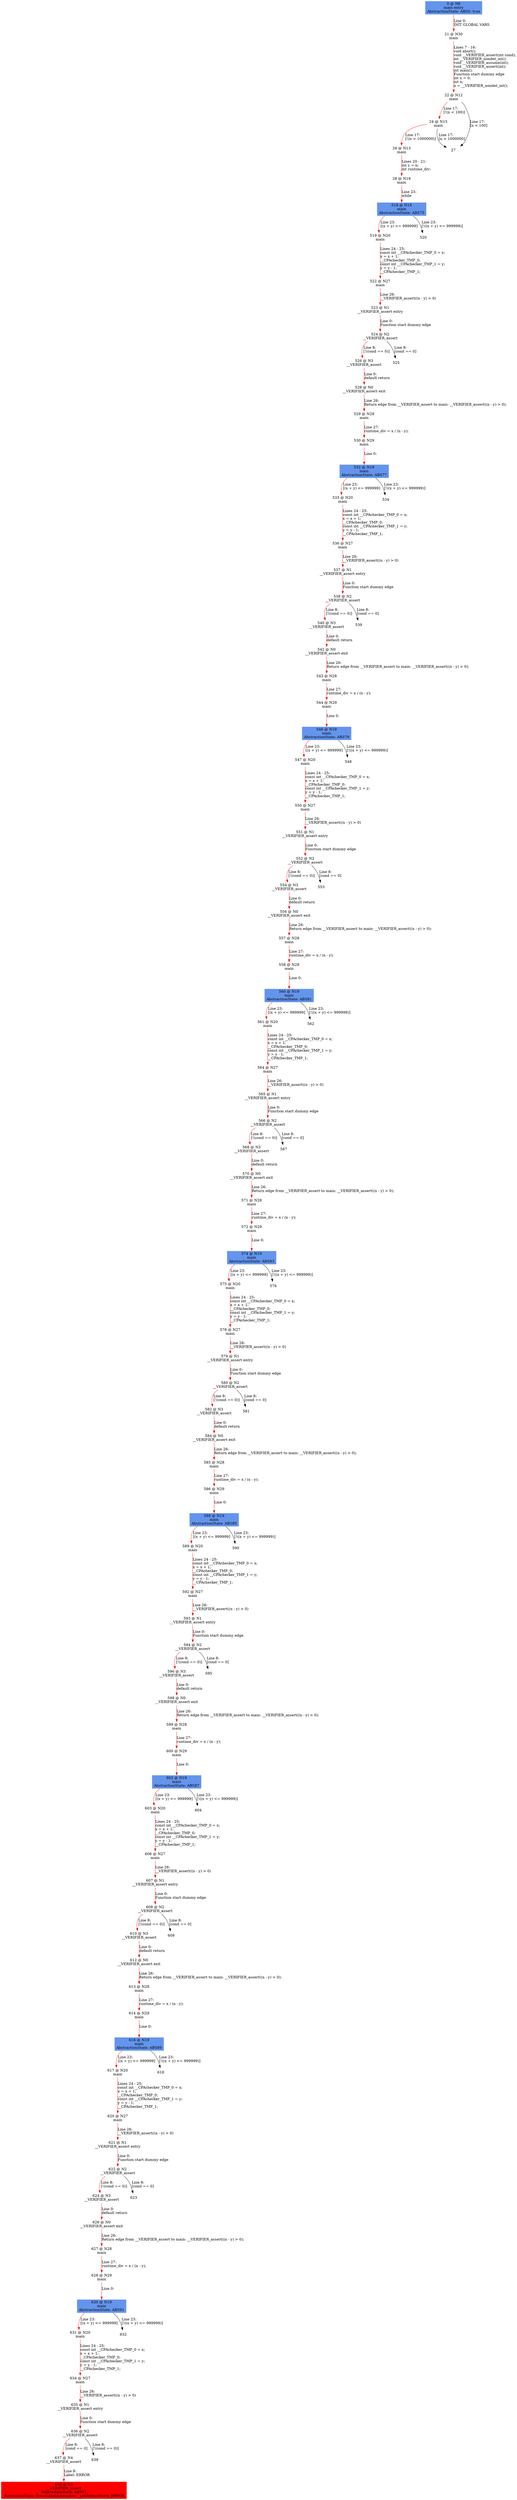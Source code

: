 digraph ARG {
node [style="filled" shape="box" color="white"]
0 [fillcolor="cornflowerblue" label="0 @ N8\nmain entry\nAbstractionState: ABS0: true\n" id="0"]
21 [label="21 @ N30\nmain\n" id="21"]
22 [label="22 @ N12\nmain\n" id="22"]
24 [label="24 @ N15\nmain\n" id="24"]
26 [label="26 @ N13\nmain\n" id="26"]
28 [label="28 @ N18\nmain\n" id="28"]
518 [fillcolor="cornflowerblue" label="518 @ N19\nmain\nAbstractionState: ABS75\n" id="518"]
519 [label="519 @ N20\nmain\n" id="519"]
522 [label="522 @ N27\nmain\n" id="522"]
523 [label="523 @ N1\n__VERIFIER_assert entry\n" id="523"]
524 [label="524 @ N2\n__VERIFIER_assert\n" id="524"]
526 [label="526 @ N3\n__VERIFIER_assert\n" id="526"]
528 [label="528 @ N0\n__VERIFIER_assert exit\n" id="528"]
529 [label="529 @ N28\nmain\n" id="529"]
530 [label="530 @ N29\nmain\n" id="530"]
532 [fillcolor="cornflowerblue" label="532 @ N19\nmain\nAbstractionState: ABS77\n" id="532"]
533 [label="533 @ N20\nmain\n" id="533"]
536 [label="536 @ N27\nmain\n" id="536"]
537 [label="537 @ N1\n__VERIFIER_assert entry\n" id="537"]
538 [label="538 @ N2\n__VERIFIER_assert\n" id="538"]
540 [label="540 @ N3\n__VERIFIER_assert\n" id="540"]
542 [label="542 @ N0\n__VERIFIER_assert exit\n" id="542"]
543 [label="543 @ N28\nmain\n" id="543"]
544 [label="544 @ N29\nmain\n" id="544"]
546 [fillcolor="cornflowerblue" label="546 @ N19\nmain\nAbstractionState: ABS79\n" id="546"]
547 [label="547 @ N20\nmain\n" id="547"]
550 [label="550 @ N27\nmain\n" id="550"]
551 [label="551 @ N1\n__VERIFIER_assert entry\n" id="551"]
552 [label="552 @ N2\n__VERIFIER_assert\n" id="552"]
554 [label="554 @ N3\n__VERIFIER_assert\n" id="554"]
556 [label="556 @ N0\n__VERIFIER_assert exit\n" id="556"]
557 [label="557 @ N28\nmain\n" id="557"]
558 [label="558 @ N29\nmain\n" id="558"]
560 [fillcolor="cornflowerblue" label="560 @ N19\nmain\nAbstractionState: ABS81\n" id="560"]
561 [label="561 @ N20\nmain\n" id="561"]
564 [label="564 @ N27\nmain\n" id="564"]
565 [label="565 @ N1\n__VERIFIER_assert entry\n" id="565"]
566 [label="566 @ N2\n__VERIFIER_assert\n" id="566"]
568 [label="568 @ N3\n__VERIFIER_assert\n" id="568"]
570 [label="570 @ N0\n__VERIFIER_assert exit\n" id="570"]
571 [label="571 @ N28\nmain\n" id="571"]
572 [label="572 @ N29\nmain\n" id="572"]
574 [fillcolor="cornflowerblue" label="574 @ N19\nmain\nAbstractionState: ABS83\n" id="574"]
575 [label="575 @ N20\nmain\n" id="575"]
578 [label="578 @ N27\nmain\n" id="578"]
579 [label="579 @ N1\n__VERIFIER_assert entry\n" id="579"]
580 [label="580 @ N2\n__VERIFIER_assert\n" id="580"]
582 [label="582 @ N3\n__VERIFIER_assert\n" id="582"]
584 [label="584 @ N0\n__VERIFIER_assert exit\n" id="584"]
585 [label="585 @ N28\nmain\n" id="585"]
586 [label="586 @ N29\nmain\n" id="586"]
588 [fillcolor="cornflowerblue" label="588 @ N19\nmain\nAbstractionState: ABS85\n" id="588"]
589 [label="589 @ N20\nmain\n" id="589"]
592 [label="592 @ N27\nmain\n" id="592"]
593 [label="593 @ N1\n__VERIFIER_assert entry\n" id="593"]
594 [label="594 @ N2\n__VERIFIER_assert\n" id="594"]
596 [label="596 @ N3\n__VERIFIER_assert\n" id="596"]
598 [label="598 @ N0\n__VERIFIER_assert exit\n" id="598"]
599 [label="599 @ N28\nmain\n" id="599"]
600 [label="600 @ N29\nmain\n" id="600"]
602 [fillcolor="cornflowerblue" label="602 @ N19\nmain\nAbstractionState: ABS87\n" id="602"]
603 [label="603 @ N20\nmain\n" id="603"]
606 [label="606 @ N27\nmain\n" id="606"]
607 [label="607 @ N1\n__VERIFIER_assert entry\n" id="607"]
608 [label="608 @ N2\n__VERIFIER_assert\n" id="608"]
610 [label="610 @ N3\n__VERIFIER_assert\n" id="610"]
612 [label="612 @ N0\n__VERIFIER_assert exit\n" id="612"]
613 [label="613 @ N28\nmain\n" id="613"]
614 [label="614 @ N29\nmain\n" id="614"]
616 [fillcolor="cornflowerblue" label="616 @ N19\nmain\nAbstractionState: ABS89\n" id="616"]
617 [label="617 @ N20\nmain\n" id="617"]
620 [label="620 @ N27\nmain\n" id="620"]
621 [label="621 @ N1\n__VERIFIER_assert entry\n" id="621"]
622 [label="622 @ N2\n__VERIFIER_assert\n" id="622"]
624 [label="624 @ N3\n__VERIFIER_assert\n" id="624"]
626 [label="626 @ N0\n__VERIFIER_assert exit\n" id="626"]
627 [label="627 @ N28\nmain\n" id="627"]
628 [label="628 @ N29\nmain\n" id="628"]
630 [fillcolor="cornflowerblue" label="630 @ N19\nmain\nAbstractionState: ABS91\n" id="630"]
631 [label="631 @ N20\nmain\n" id="631"]
634 [label="634 @ N27\nmain\n" id="634"]
635 [label="635 @ N1\n__VERIFIER_assert entry\n" id="635"]
636 [label="636 @ N2\n__VERIFIER_assert\n" id="636"]
637 [label="637 @ N4\n__VERIFIER_assert\n" id="637"]
640 [fillcolor="red" label="640 @ N5\n__VERIFIER_assert\nAbstractionState: ABS92\n AutomatonState: ErrorLabelAutomaton: _predefinedState_ERROR\n" id="640"]
0 -> 21 [color="red" label="Line 0: \lINIT GLOBAL VARS\l" id="0 -> 21"]
21 -> 22 [color="red" label="Lines 7 - 16: \lvoid abort();\lvoid __VERIFIER_assert(int cond);\lint __VERIFIER_nondet_int();\lvoid __VERIFIER_assume(int);\lvoid __VERIFIER_assert(int);\lint main();\lFunction start dummy edge\lint x = 0;\lint n;\ln = __VERIFIER_nondet_int();\l" id="21 -> 22"]
22 -> 24 [color="red" label="Line 17: \l[!(n < 100)]\l" id="22 -> 24"]
22 -> 27 [label="Line 17: \l[n < 100]\l" id="22 -> 27"]
24 -> 26 [color="red" label="Line 17: \l[!(n > 1000000)]\l" id="24 -> 26"]
24 -> 27 [label="Line 17: \l[n > 1000000]\l" id="24 -> 27"]
26 -> 28 [color="red" label="Lines 20 - 21: \lint y = n;\lint runtime_div;\l" id="26 -> 28"]
28 -> 518 [color="red" label="Line 23: \lwhile\l" id="28 -> 518"]
518 -> 519 [color="red" label="Line 23: \l[(x + y) <= 999999]\l" id="518 -> 519"]
518 -> 520 [label="Line 23: \l[!((x + y) <= 999999)]\l" id="518 -> 520"]
519 -> 522 [color="red" label="Lines 24 - 25: \lconst int __CPAchecker_TMP_0 = x;\lx = x + 1;\l__CPAchecker_TMP_0;\lconst int __CPAchecker_TMP_1 = y;\ly = y - 1;\l__CPAchecker_TMP_1;\l" id="519 -> 522"]
522 -> 523 [color="red" label="Line 26: \l__VERIFIER_assert((n - y) > 0)\l" id="522 -> 523"]
523 -> 524 [color="red" label="Line 0: \lFunction start dummy edge\l" id="523 -> 524"]
524 -> 525 [label="Line 8: \l[cond == 0]\l" id="524 -> 525"]
524 -> 526 [color="red" label="Line 8: \l[!(cond == 0)]\l" id="524 -> 526"]
526 -> 528 [color="red" label="Line 0: \ldefault return\l" id="526 -> 528"]
528 -> 529 [color="red" label="Line 26: \lReturn edge from __VERIFIER_assert to main: __VERIFIER_assert((n - y) > 0);\l" id="528 -> 529"]
529 -> 530 [color="red" label="Line 27: \lruntime_div = x / (n - y);\l" id="529 -> 530"]
530 -> 532 [color="red" label="Line 0: \l\l" id="530 -> 532"]
532 -> 533 [color="red" label="Line 23: \l[(x + y) <= 999999]\l" id="532 -> 533"]
532 -> 534 [label="Line 23: \l[!((x + y) <= 999999)]\l" id="532 -> 534"]
533 -> 536 [color="red" label="Lines 24 - 25: \lconst int __CPAchecker_TMP_0 = x;\lx = x + 1;\l__CPAchecker_TMP_0;\lconst int __CPAchecker_TMP_1 = y;\ly = y - 1;\l__CPAchecker_TMP_1;\l" id="533 -> 536"]
536 -> 537 [color="red" label="Line 26: \l__VERIFIER_assert((n - y) > 0)\l" id="536 -> 537"]
537 -> 538 [color="red" label="Line 0: \lFunction start dummy edge\l" id="537 -> 538"]
538 -> 539 [label="Line 8: \l[cond == 0]\l" id="538 -> 539"]
538 -> 540 [color="red" label="Line 8: \l[!(cond == 0)]\l" id="538 -> 540"]
540 -> 542 [color="red" label="Line 0: \ldefault return\l" id="540 -> 542"]
542 -> 543 [color="red" label="Line 26: \lReturn edge from __VERIFIER_assert to main: __VERIFIER_assert((n - y) > 0);\l" id="542 -> 543"]
543 -> 544 [color="red" label="Line 27: \lruntime_div = x / (n - y);\l" id="543 -> 544"]
544 -> 546 [color="red" label="Line 0: \l\l" id="544 -> 546"]
546 -> 547 [color="red" label="Line 23: \l[(x + y) <= 999999]\l" id="546 -> 547"]
546 -> 548 [label="Line 23: \l[!((x + y) <= 999999)]\l" id="546 -> 548"]
547 -> 550 [color="red" label="Lines 24 - 25: \lconst int __CPAchecker_TMP_0 = x;\lx = x + 1;\l__CPAchecker_TMP_0;\lconst int __CPAchecker_TMP_1 = y;\ly = y - 1;\l__CPAchecker_TMP_1;\l" id="547 -> 550"]
550 -> 551 [color="red" label="Line 26: \l__VERIFIER_assert((n - y) > 0)\l" id="550 -> 551"]
551 -> 552 [color="red" label="Line 0: \lFunction start dummy edge\l" id="551 -> 552"]
552 -> 553 [label="Line 8: \l[cond == 0]\l" id="552 -> 553"]
552 -> 554 [color="red" label="Line 8: \l[!(cond == 0)]\l" id="552 -> 554"]
554 -> 556 [color="red" label="Line 0: \ldefault return\l" id="554 -> 556"]
556 -> 557 [color="red" label="Line 26: \lReturn edge from __VERIFIER_assert to main: __VERIFIER_assert((n - y) > 0);\l" id="556 -> 557"]
557 -> 558 [color="red" label="Line 27: \lruntime_div = x / (n - y);\l" id="557 -> 558"]
558 -> 560 [color="red" label="Line 0: \l\l" id="558 -> 560"]
560 -> 561 [color="red" label="Line 23: \l[(x + y) <= 999999]\l" id="560 -> 561"]
560 -> 562 [label="Line 23: \l[!((x + y) <= 999999)]\l" id="560 -> 562"]
561 -> 564 [color="red" label="Lines 24 - 25: \lconst int __CPAchecker_TMP_0 = x;\lx = x + 1;\l__CPAchecker_TMP_0;\lconst int __CPAchecker_TMP_1 = y;\ly = y - 1;\l__CPAchecker_TMP_1;\l" id="561 -> 564"]
564 -> 565 [color="red" label="Line 26: \l__VERIFIER_assert((n - y) > 0)\l" id="564 -> 565"]
565 -> 566 [color="red" label="Line 0: \lFunction start dummy edge\l" id="565 -> 566"]
566 -> 567 [label="Line 8: \l[cond == 0]\l" id="566 -> 567"]
566 -> 568 [color="red" label="Line 8: \l[!(cond == 0)]\l" id="566 -> 568"]
568 -> 570 [color="red" label="Line 0: \ldefault return\l" id="568 -> 570"]
570 -> 571 [color="red" label="Line 26: \lReturn edge from __VERIFIER_assert to main: __VERIFIER_assert((n - y) > 0);\l" id="570 -> 571"]
571 -> 572 [color="red" label="Line 27: \lruntime_div = x / (n - y);\l" id="571 -> 572"]
572 -> 574 [color="red" label="Line 0: \l\l" id="572 -> 574"]
574 -> 575 [color="red" label="Line 23: \l[(x + y) <= 999999]\l" id="574 -> 575"]
574 -> 576 [label="Line 23: \l[!((x + y) <= 999999)]\l" id="574 -> 576"]
575 -> 578 [color="red" label="Lines 24 - 25: \lconst int __CPAchecker_TMP_0 = x;\lx = x + 1;\l__CPAchecker_TMP_0;\lconst int __CPAchecker_TMP_1 = y;\ly = y - 1;\l__CPAchecker_TMP_1;\l" id="575 -> 578"]
578 -> 579 [color="red" label="Line 26: \l__VERIFIER_assert((n - y) > 0)\l" id="578 -> 579"]
579 -> 580 [color="red" label="Line 0: \lFunction start dummy edge\l" id="579 -> 580"]
580 -> 581 [label="Line 8: \l[cond == 0]\l" id="580 -> 581"]
580 -> 582 [color="red" label="Line 8: \l[!(cond == 0)]\l" id="580 -> 582"]
582 -> 584 [color="red" label="Line 0: \ldefault return\l" id="582 -> 584"]
584 -> 585 [color="red" label="Line 26: \lReturn edge from __VERIFIER_assert to main: __VERIFIER_assert((n - y) > 0);\l" id="584 -> 585"]
585 -> 586 [color="red" label="Line 27: \lruntime_div = x / (n - y);\l" id="585 -> 586"]
586 -> 588 [color="red" label="Line 0: \l\l" id="586 -> 588"]
588 -> 589 [color="red" label="Line 23: \l[(x + y) <= 999999]\l" id="588 -> 589"]
588 -> 590 [label="Line 23: \l[!((x + y) <= 999999)]\l" id="588 -> 590"]
589 -> 592 [color="red" label="Lines 24 - 25: \lconst int __CPAchecker_TMP_0 = x;\lx = x + 1;\l__CPAchecker_TMP_0;\lconst int __CPAchecker_TMP_1 = y;\ly = y - 1;\l__CPAchecker_TMP_1;\l" id="589 -> 592"]
592 -> 593 [color="red" label="Line 26: \l__VERIFIER_assert((n - y) > 0)\l" id="592 -> 593"]
593 -> 594 [color="red" label="Line 0: \lFunction start dummy edge\l" id="593 -> 594"]
594 -> 595 [label="Line 8: \l[cond == 0]\l" id="594 -> 595"]
594 -> 596 [color="red" label="Line 8: \l[!(cond == 0)]\l" id="594 -> 596"]
596 -> 598 [color="red" label="Line 0: \ldefault return\l" id="596 -> 598"]
598 -> 599 [color="red" label="Line 26: \lReturn edge from __VERIFIER_assert to main: __VERIFIER_assert((n - y) > 0);\l" id="598 -> 599"]
599 -> 600 [color="red" label="Line 27: \lruntime_div = x / (n - y);\l" id="599 -> 600"]
600 -> 602 [color="red" label="Line 0: \l\l" id="600 -> 602"]
602 -> 603 [color="red" label="Line 23: \l[(x + y) <= 999999]\l" id="602 -> 603"]
602 -> 604 [label="Line 23: \l[!((x + y) <= 999999)]\l" id="602 -> 604"]
603 -> 606 [color="red" label="Lines 24 - 25: \lconst int __CPAchecker_TMP_0 = x;\lx = x + 1;\l__CPAchecker_TMP_0;\lconst int __CPAchecker_TMP_1 = y;\ly = y - 1;\l__CPAchecker_TMP_1;\l" id="603 -> 606"]
606 -> 607 [color="red" label="Line 26: \l__VERIFIER_assert((n - y) > 0)\l" id="606 -> 607"]
607 -> 608 [color="red" label="Line 0: \lFunction start dummy edge\l" id="607 -> 608"]
608 -> 609 [label="Line 8: \l[cond == 0]\l" id="608 -> 609"]
608 -> 610 [color="red" label="Line 8: \l[!(cond == 0)]\l" id="608 -> 610"]
610 -> 612 [color="red" label="Line 0: \ldefault return\l" id="610 -> 612"]
612 -> 613 [color="red" label="Line 26: \lReturn edge from __VERIFIER_assert to main: __VERIFIER_assert((n - y) > 0);\l" id="612 -> 613"]
613 -> 614 [color="red" label="Line 27: \lruntime_div = x / (n - y);\l" id="613 -> 614"]
614 -> 616 [color="red" label="Line 0: \l\l" id="614 -> 616"]
616 -> 617 [color="red" label="Line 23: \l[(x + y) <= 999999]\l" id="616 -> 617"]
616 -> 618 [label="Line 23: \l[!((x + y) <= 999999)]\l" id="616 -> 618"]
617 -> 620 [color="red" label="Lines 24 - 25: \lconst int __CPAchecker_TMP_0 = x;\lx = x + 1;\l__CPAchecker_TMP_0;\lconst int __CPAchecker_TMP_1 = y;\ly = y - 1;\l__CPAchecker_TMP_1;\l" id="617 -> 620"]
620 -> 621 [color="red" label="Line 26: \l__VERIFIER_assert((n - y) > 0)\l" id="620 -> 621"]
621 -> 622 [color="red" label="Line 0: \lFunction start dummy edge\l" id="621 -> 622"]
622 -> 623 [label="Line 8: \l[cond == 0]\l" id="622 -> 623"]
622 -> 624 [color="red" label="Line 8: \l[!(cond == 0)]\l" id="622 -> 624"]
624 -> 626 [color="red" label="Line 0: \ldefault return\l" id="624 -> 626"]
626 -> 627 [color="red" label="Line 26: \lReturn edge from __VERIFIER_assert to main: __VERIFIER_assert((n - y) > 0);\l" id="626 -> 627"]
627 -> 628 [color="red" label="Line 27: \lruntime_div = x / (n - y);\l" id="627 -> 628"]
628 -> 630 [color="red" label="Line 0: \l\l" id="628 -> 630"]
630 -> 631 [color="red" label="Line 23: \l[(x + y) <= 999999]\l" id="630 -> 631"]
630 -> 632 [label="Line 23: \l[!((x + y) <= 999999)]\l" id="630 -> 632"]
631 -> 634 [color="red" label="Lines 24 - 25: \lconst int __CPAchecker_TMP_0 = x;\lx = x + 1;\l__CPAchecker_TMP_0;\lconst int __CPAchecker_TMP_1 = y;\ly = y - 1;\l__CPAchecker_TMP_1;\l" id="631 -> 634"]
634 -> 635 [color="red" label="Line 26: \l__VERIFIER_assert((n - y) > 0)\l" id="634 -> 635"]
635 -> 636 [color="red" label="Line 0: \lFunction start dummy edge\l" id="635 -> 636"]
636 -> 637 [color="red" label="Line 8: \l[cond == 0]\l" id="636 -> 637"]
636 -> 638 [label="Line 8: \l[!(cond == 0)]\l" id="636 -> 638"]
637 -> 640 [color="red" label="Line 8: \lLabel: ERROR\l" id="637 -> 640"]
}
